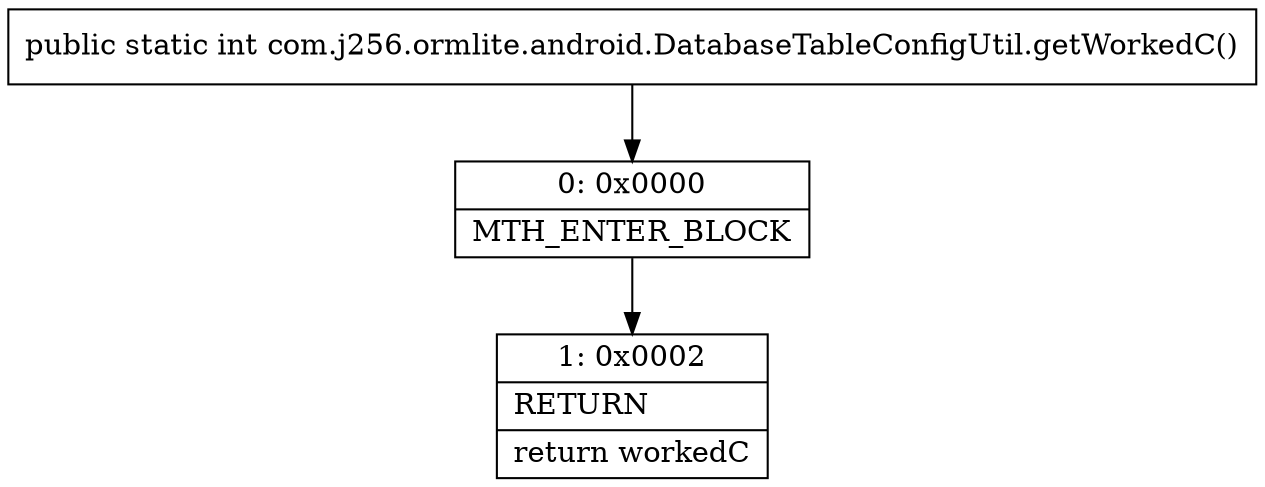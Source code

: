 digraph "CFG forcom.j256.ormlite.android.DatabaseTableConfigUtil.getWorkedC()I" {
Node_0 [shape=record,label="{0\:\ 0x0000|MTH_ENTER_BLOCK\l}"];
Node_1 [shape=record,label="{1\:\ 0x0002|RETURN\l|return workedC\l}"];
MethodNode[shape=record,label="{public static int com.j256.ormlite.android.DatabaseTableConfigUtil.getWorkedC() }"];
MethodNode -> Node_0;
Node_0 -> Node_1;
}

